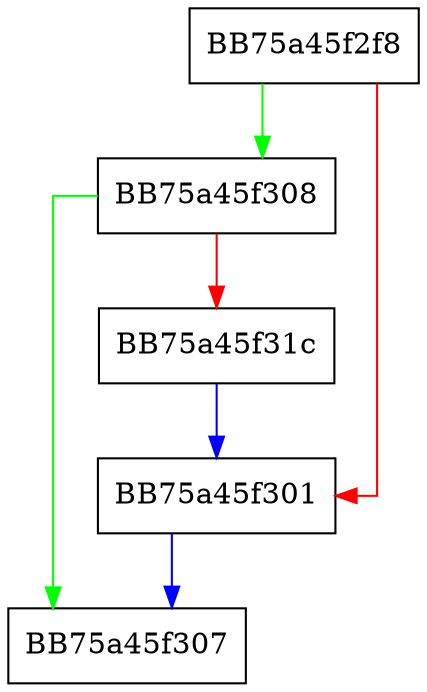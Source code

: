 digraph pcache1UnderMemoryPressure {
  node [shape="box"];
  graph [splines=ortho];
  BB75a45f2f8 -> BB75a45f308 [color="green"];
  BB75a45f2f8 -> BB75a45f301 [color="red"];
  BB75a45f301 -> BB75a45f307 [color="blue"];
  BB75a45f308 -> BB75a45f307 [color="green"];
  BB75a45f308 -> BB75a45f31c [color="red"];
  BB75a45f31c -> BB75a45f301 [color="blue"];
}